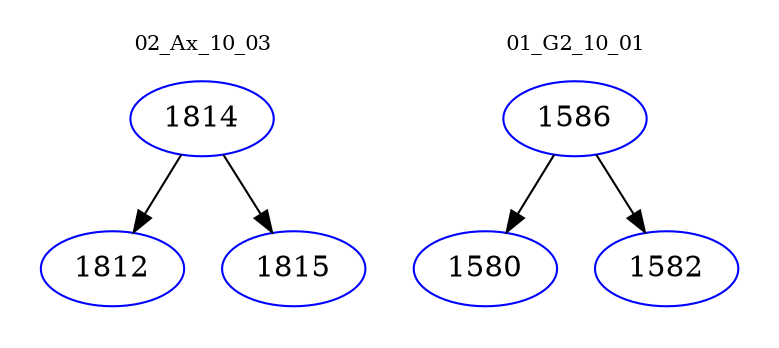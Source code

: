 digraph{
subgraph cluster_0 {
color = white
label = "02_Ax_10_03";
fontsize=10;
T0_1814 [label="1814", color="blue"]
T0_1814 -> T0_1812 [color="black"]
T0_1812 [label="1812", color="blue"]
T0_1814 -> T0_1815 [color="black"]
T0_1815 [label="1815", color="blue"]
}
subgraph cluster_1 {
color = white
label = "01_G2_10_01";
fontsize=10;
T1_1586 [label="1586", color="blue"]
T1_1586 -> T1_1580 [color="black"]
T1_1580 [label="1580", color="blue"]
T1_1586 -> T1_1582 [color="black"]
T1_1582 [label="1582", color="blue"]
}
}
